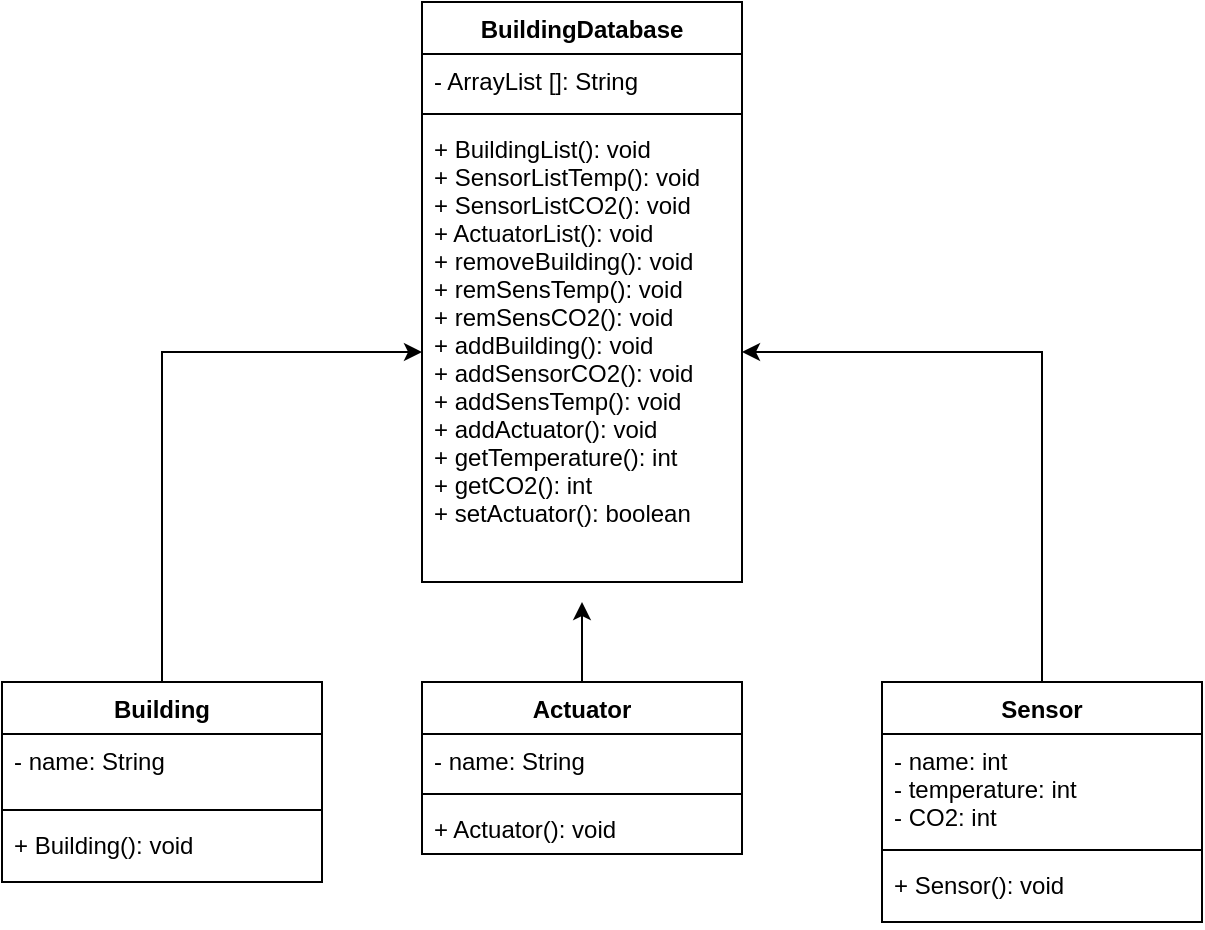 <mxfile version="13.9.3" type="github">
  <diagram id="C5RBs43oDa-KdzZeNtuy" name="Page-1">
    <mxGraphModel dx="1278" dy="580" grid="1" gridSize="10" guides="1" tooltips="1" connect="1" arrows="1" fold="1" page="1" pageScale="1" pageWidth="827" pageHeight="1169" math="0" shadow="0">
      <root>
        <mxCell id="WIyWlLk6GJQsqaUBKTNV-0" />
        <mxCell id="WIyWlLk6GJQsqaUBKTNV-1" parent="WIyWlLk6GJQsqaUBKTNV-0" />
        <mxCell id="xa9eb8AiDMwUyvMbgG_p-0" value="BuildingDatabase" style="swimlane;fontStyle=1;align=center;verticalAlign=top;childLayout=stackLayout;horizontal=1;startSize=26;horizontalStack=0;resizeParent=1;resizeParentMax=0;resizeLast=0;collapsible=1;marginBottom=0;" vertex="1" parent="WIyWlLk6GJQsqaUBKTNV-1">
          <mxGeometry x="330" y="100" width="160" height="290" as="geometry" />
        </mxCell>
        <mxCell id="xa9eb8AiDMwUyvMbgG_p-1" value="- ArrayList []: String &#xa;" style="text;strokeColor=none;fillColor=none;align=left;verticalAlign=top;spacingLeft=4;spacingRight=4;overflow=hidden;rotatable=0;points=[[0,0.5],[1,0.5]];portConstraint=eastwest;" vertex="1" parent="xa9eb8AiDMwUyvMbgG_p-0">
          <mxGeometry y="26" width="160" height="26" as="geometry" />
        </mxCell>
        <mxCell id="xa9eb8AiDMwUyvMbgG_p-2" value="" style="line;strokeWidth=1;fillColor=none;align=left;verticalAlign=middle;spacingTop=-1;spacingLeft=3;spacingRight=3;rotatable=0;labelPosition=right;points=[];portConstraint=eastwest;" vertex="1" parent="xa9eb8AiDMwUyvMbgG_p-0">
          <mxGeometry y="52" width="160" height="8" as="geometry" />
        </mxCell>
        <mxCell id="xa9eb8AiDMwUyvMbgG_p-3" value="+ BuildingList(): void&#xa;+ SensorListTemp(): void&#xa;+ SensorListCO2(): void&#xa;+ ActuatorList(): void&#xa;+ removeBuilding(): void&#xa;+ remSensTemp(): void&#xa;+ remSensCO2(): void&#xa;+ addBuilding(): void&#xa;+ addSensorCO2(): void&#xa;+ addSensTemp(): void&#xa;+ addActuator(): void&#xa;+ getTemperature(): int&#xa;+ getCO2(): int&#xa;+ setActuator(): boolean" style="text;strokeColor=none;fillColor=none;align=left;verticalAlign=top;spacingLeft=4;spacingRight=4;overflow=hidden;rotatable=0;points=[[0,0.5],[1,0.5]];portConstraint=eastwest;" vertex="1" parent="xa9eb8AiDMwUyvMbgG_p-0">
          <mxGeometry y="60" width="160" height="230" as="geometry" />
        </mxCell>
        <mxCell id="xa9eb8AiDMwUyvMbgG_p-25" style="edgeStyle=orthogonalEdgeStyle;rounded=0;orthogonalLoop=1;jettySize=auto;html=1;" edge="1" parent="WIyWlLk6GJQsqaUBKTNV-1" source="xa9eb8AiDMwUyvMbgG_p-12" target="xa9eb8AiDMwUyvMbgG_p-3">
          <mxGeometry relative="1" as="geometry" />
        </mxCell>
        <mxCell id="xa9eb8AiDMwUyvMbgG_p-12" value="Building" style="swimlane;fontStyle=1;align=center;verticalAlign=top;childLayout=stackLayout;horizontal=1;startSize=26;horizontalStack=0;resizeParent=1;resizeParentMax=0;resizeLast=0;collapsible=1;marginBottom=0;" vertex="1" parent="WIyWlLk6GJQsqaUBKTNV-1">
          <mxGeometry x="120" y="440" width="160" height="100" as="geometry" />
        </mxCell>
        <mxCell id="xa9eb8AiDMwUyvMbgG_p-13" value="- name: String&#xa;" style="text;strokeColor=none;fillColor=none;align=left;verticalAlign=top;spacingLeft=4;spacingRight=4;overflow=hidden;rotatable=0;points=[[0,0.5],[1,0.5]];portConstraint=eastwest;" vertex="1" parent="xa9eb8AiDMwUyvMbgG_p-12">
          <mxGeometry y="26" width="160" height="34" as="geometry" />
        </mxCell>
        <mxCell id="xa9eb8AiDMwUyvMbgG_p-14" value="" style="line;strokeWidth=1;fillColor=none;align=left;verticalAlign=middle;spacingTop=-1;spacingLeft=3;spacingRight=3;rotatable=0;labelPosition=right;points=[];portConstraint=eastwest;" vertex="1" parent="xa9eb8AiDMwUyvMbgG_p-12">
          <mxGeometry y="60" width="160" height="8" as="geometry" />
        </mxCell>
        <mxCell id="xa9eb8AiDMwUyvMbgG_p-15" value="+ Building(): void&#xa;" style="text;strokeColor=none;fillColor=none;align=left;verticalAlign=top;spacingLeft=4;spacingRight=4;overflow=hidden;rotatable=0;points=[[0,0.5],[1,0.5]];portConstraint=eastwest;" vertex="1" parent="xa9eb8AiDMwUyvMbgG_p-12">
          <mxGeometry y="68" width="160" height="32" as="geometry" />
        </mxCell>
        <mxCell id="xa9eb8AiDMwUyvMbgG_p-26" style="edgeStyle=orthogonalEdgeStyle;rounded=0;orthogonalLoop=1;jettySize=auto;html=1;" edge="1" parent="WIyWlLk6GJQsqaUBKTNV-1" source="xa9eb8AiDMwUyvMbgG_p-16" target="xa9eb8AiDMwUyvMbgG_p-3">
          <mxGeometry relative="1" as="geometry" />
        </mxCell>
        <mxCell id="xa9eb8AiDMwUyvMbgG_p-16" value="Sensor" style="swimlane;fontStyle=1;align=center;verticalAlign=top;childLayout=stackLayout;horizontal=1;startSize=26;horizontalStack=0;resizeParent=1;resizeParentMax=0;resizeLast=0;collapsible=1;marginBottom=0;" vertex="1" parent="WIyWlLk6GJQsqaUBKTNV-1">
          <mxGeometry x="560" y="440" width="160" height="120" as="geometry" />
        </mxCell>
        <mxCell id="xa9eb8AiDMwUyvMbgG_p-17" value="- name: int&#xa;- temperature: int&#xa;- CO2: int" style="text;strokeColor=none;fillColor=none;align=left;verticalAlign=top;spacingLeft=4;spacingRight=4;overflow=hidden;rotatable=0;points=[[0,0.5],[1,0.5]];portConstraint=eastwest;" vertex="1" parent="xa9eb8AiDMwUyvMbgG_p-16">
          <mxGeometry y="26" width="160" height="54" as="geometry" />
        </mxCell>
        <mxCell id="xa9eb8AiDMwUyvMbgG_p-18" value="" style="line;strokeWidth=1;fillColor=none;align=left;verticalAlign=middle;spacingTop=-1;spacingLeft=3;spacingRight=3;rotatable=0;labelPosition=right;points=[];portConstraint=eastwest;" vertex="1" parent="xa9eb8AiDMwUyvMbgG_p-16">
          <mxGeometry y="80" width="160" height="8" as="geometry" />
        </mxCell>
        <mxCell id="xa9eb8AiDMwUyvMbgG_p-19" value="+ Sensor(): void" style="text;strokeColor=none;fillColor=none;align=left;verticalAlign=top;spacingLeft=4;spacingRight=4;overflow=hidden;rotatable=0;points=[[0,0.5],[1,0.5]];portConstraint=eastwest;" vertex="1" parent="xa9eb8AiDMwUyvMbgG_p-16">
          <mxGeometry y="88" width="160" height="32" as="geometry" />
        </mxCell>
        <mxCell id="xa9eb8AiDMwUyvMbgG_p-24" style="edgeStyle=orthogonalEdgeStyle;rounded=0;orthogonalLoop=1;jettySize=auto;html=1;" edge="1" parent="WIyWlLk6GJQsqaUBKTNV-1" source="xa9eb8AiDMwUyvMbgG_p-20">
          <mxGeometry relative="1" as="geometry">
            <mxPoint x="410" y="400" as="targetPoint" />
          </mxGeometry>
        </mxCell>
        <mxCell id="xa9eb8AiDMwUyvMbgG_p-20" value="Actuator" style="swimlane;fontStyle=1;align=center;verticalAlign=top;childLayout=stackLayout;horizontal=1;startSize=26;horizontalStack=0;resizeParent=1;resizeParentMax=0;resizeLast=0;collapsible=1;marginBottom=0;" vertex="1" parent="WIyWlLk6GJQsqaUBKTNV-1">
          <mxGeometry x="330" y="440" width="160" height="86" as="geometry" />
        </mxCell>
        <mxCell id="xa9eb8AiDMwUyvMbgG_p-21" value="- name: String" style="text;strokeColor=none;fillColor=none;align=left;verticalAlign=top;spacingLeft=4;spacingRight=4;overflow=hidden;rotatable=0;points=[[0,0.5],[1,0.5]];portConstraint=eastwest;" vertex="1" parent="xa9eb8AiDMwUyvMbgG_p-20">
          <mxGeometry y="26" width="160" height="26" as="geometry" />
        </mxCell>
        <mxCell id="xa9eb8AiDMwUyvMbgG_p-22" value="" style="line;strokeWidth=1;fillColor=none;align=left;verticalAlign=middle;spacingTop=-1;spacingLeft=3;spacingRight=3;rotatable=0;labelPosition=right;points=[];portConstraint=eastwest;" vertex="1" parent="xa9eb8AiDMwUyvMbgG_p-20">
          <mxGeometry y="52" width="160" height="8" as="geometry" />
        </mxCell>
        <mxCell id="xa9eb8AiDMwUyvMbgG_p-23" value="+ Actuator(): void" style="text;strokeColor=none;fillColor=none;align=left;verticalAlign=top;spacingLeft=4;spacingRight=4;overflow=hidden;rotatable=0;points=[[0,0.5],[1,0.5]];portConstraint=eastwest;" vertex="1" parent="xa9eb8AiDMwUyvMbgG_p-20">
          <mxGeometry y="60" width="160" height="26" as="geometry" />
        </mxCell>
      </root>
    </mxGraphModel>
  </diagram>
</mxfile>

